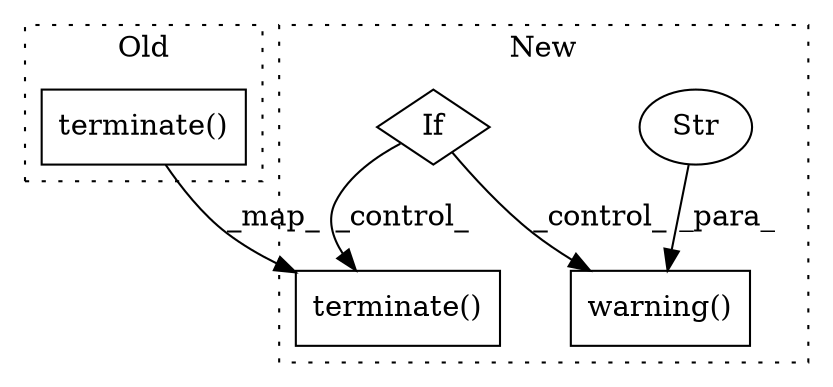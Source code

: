 digraph G {
subgraph cluster0 {
1 [label="terminate()" a="75" s="3643" l="16" shape="box"];
label = "Old";
style="dotted";
}
subgraph cluster1 {
2 [label="terminate()" a="75" s="3892" l="16" shape="box"];
3 [label="If" a="96" s="3755" l="3" shape="diamond"];
4 [label="warning()" a="75" s="3787,3878" l="15,1" shape="box"];
5 [label="Str" a="66" s="3802" l="76" shape="ellipse"];
label = "New";
style="dotted";
}
1 -> 2 [label="_map_"];
3 -> 2 [label="_control_"];
3 -> 4 [label="_control_"];
5 -> 4 [label="_para_"];
}